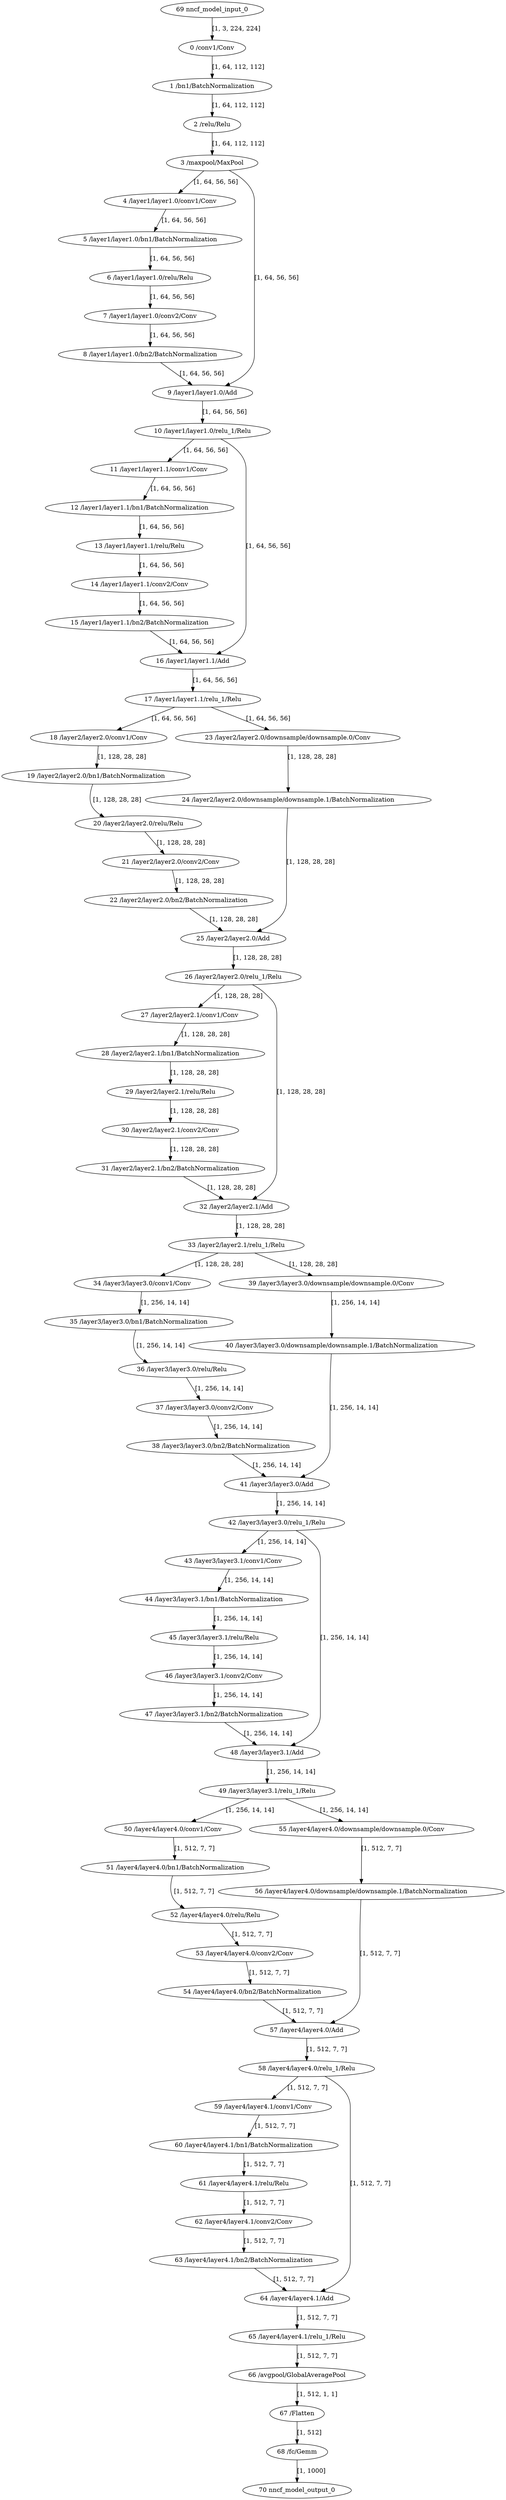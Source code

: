 strict digraph  {
"0 /conv1/Conv" [id=0, type=Conv];
"1 /bn1/BatchNormalization" [id=1, type=BatchNormalization];
"2 /relu/Relu" [id=2, type=Relu];
"3 /maxpool/MaxPool" [id=3, type=MaxPool];
"4 /layer1/layer1.0/conv1/Conv" [id=4, type=Conv];
"5 /layer1/layer1.0/bn1/BatchNormalization" [id=5, type=BatchNormalization];
"6 /layer1/layer1.0/relu/Relu" [id=6, type=Relu];
"7 /layer1/layer1.0/conv2/Conv" [id=7, type=Conv];
"8 /layer1/layer1.0/bn2/BatchNormalization" [id=8, type=BatchNormalization];
"9 /layer1/layer1.0/Add" [id=9, type=Add];
"10 /layer1/layer1.0/relu_1/Relu" [id=10, type=Relu];
"11 /layer1/layer1.1/conv1/Conv" [id=11, type=Conv];
"12 /layer1/layer1.1/bn1/BatchNormalization" [id=12, type=BatchNormalization];
"13 /layer1/layer1.1/relu/Relu" [id=13, type=Relu];
"14 /layer1/layer1.1/conv2/Conv" [id=14, type=Conv];
"15 /layer1/layer1.1/bn2/BatchNormalization" [id=15, type=BatchNormalization];
"16 /layer1/layer1.1/Add" [id=16, type=Add];
"17 /layer1/layer1.1/relu_1/Relu" [id=17, type=Relu];
"18 /layer2/layer2.0/conv1/Conv" [id=18, type=Conv];
"19 /layer2/layer2.0/bn1/BatchNormalization" [id=19, type=BatchNormalization];
"20 /layer2/layer2.0/relu/Relu" [id=20, type=Relu];
"21 /layer2/layer2.0/conv2/Conv" [id=21, type=Conv];
"22 /layer2/layer2.0/bn2/BatchNormalization" [id=22, type=BatchNormalization];
"23 /layer2/layer2.0/downsample/downsample.0/Conv" [id=23, type=Conv];
"24 /layer2/layer2.0/downsample/downsample.1/BatchNormalization" [id=24, type=BatchNormalization];
"25 /layer2/layer2.0/Add" [id=25, type=Add];
"26 /layer2/layer2.0/relu_1/Relu" [id=26, type=Relu];
"27 /layer2/layer2.1/conv1/Conv" [id=27, type=Conv];
"28 /layer2/layer2.1/bn1/BatchNormalization" [id=28, type=BatchNormalization];
"29 /layer2/layer2.1/relu/Relu" [id=29, type=Relu];
"30 /layer2/layer2.1/conv2/Conv" [id=30, type=Conv];
"31 /layer2/layer2.1/bn2/BatchNormalization" [id=31, type=BatchNormalization];
"32 /layer2/layer2.1/Add" [id=32, type=Add];
"33 /layer2/layer2.1/relu_1/Relu" [id=33, type=Relu];
"34 /layer3/layer3.0/conv1/Conv" [id=34, type=Conv];
"35 /layer3/layer3.0/bn1/BatchNormalization" [id=35, type=BatchNormalization];
"36 /layer3/layer3.0/relu/Relu" [id=36, type=Relu];
"37 /layer3/layer3.0/conv2/Conv" [id=37, type=Conv];
"38 /layer3/layer3.0/bn2/BatchNormalization" [id=38, type=BatchNormalization];
"39 /layer3/layer3.0/downsample/downsample.0/Conv" [id=39, type=Conv];
"40 /layer3/layer3.0/downsample/downsample.1/BatchNormalization" [id=40, type=BatchNormalization];
"41 /layer3/layer3.0/Add" [id=41, type=Add];
"42 /layer3/layer3.0/relu_1/Relu" [id=42, type=Relu];
"43 /layer3/layer3.1/conv1/Conv" [id=43, type=Conv];
"44 /layer3/layer3.1/bn1/BatchNormalization" [id=44, type=BatchNormalization];
"45 /layer3/layer3.1/relu/Relu" [id=45, type=Relu];
"46 /layer3/layer3.1/conv2/Conv" [id=46, type=Conv];
"47 /layer3/layer3.1/bn2/BatchNormalization" [id=47, type=BatchNormalization];
"48 /layer3/layer3.1/Add" [id=48, type=Add];
"49 /layer3/layer3.1/relu_1/Relu" [id=49, type=Relu];
"50 /layer4/layer4.0/conv1/Conv" [id=50, type=Conv];
"51 /layer4/layer4.0/bn1/BatchNormalization" [id=51, type=BatchNormalization];
"52 /layer4/layer4.0/relu/Relu" [id=52, type=Relu];
"53 /layer4/layer4.0/conv2/Conv" [id=53, type=Conv];
"54 /layer4/layer4.0/bn2/BatchNormalization" [id=54, type=BatchNormalization];
"55 /layer4/layer4.0/downsample/downsample.0/Conv" [id=55, type=Conv];
"56 /layer4/layer4.0/downsample/downsample.1/BatchNormalization" [id=56, type=BatchNormalization];
"57 /layer4/layer4.0/Add" [id=57, type=Add];
"58 /layer4/layer4.0/relu_1/Relu" [id=58, type=Relu];
"59 /layer4/layer4.1/conv1/Conv" [id=59, type=Conv];
"60 /layer4/layer4.1/bn1/BatchNormalization" [id=60, type=BatchNormalization];
"61 /layer4/layer4.1/relu/Relu" [id=61, type=Relu];
"62 /layer4/layer4.1/conv2/Conv" [id=62, type=Conv];
"63 /layer4/layer4.1/bn2/BatchNormalization" [id=63, type=BatchNormalization];
"64 /layer4/layer4.1/Add" [id=64, type=Add];
"65 /layer4/layer4.1/relu_1/Relu" [id=65, type=Relu];
"66 /avgpool/GlobalAveragePool" [id=66, type=GlobalAveragePool];
"67 /Flatten" [id=67, type=Flatten];
"68 /fc/Gemm" [id=68, type=Gemm];
"69 nncf_model_input_0" [id=69, type=nncf_model_input];
"70 nncf_model_output_0" [id=70, type=nncf_model_output];
"0 /conv1/Conv" -> "1 /bn1/BatchNormalization"  [label="[1, 64, 112, 112]", style=solid];
"1 /bn1/BatchNormalization" -> "2 /relu/Relu"  [label="[1, 64, 112, 112]", style=solid];
"2 /relu/Relu" -> "3 /maxpool/MaxPool"  [label="[1, 64, 112, 112]", style=solid];
"3 /maxpool/MaxPool" -> "4 /layer1/layer1.0/conv1/Conv"  [label="[1, 64, 56, 56]", style=solid];
"3 /maxpool/MaxPool" -> "9 /layer1/layer1.0/Add"  [label="[1, 64, 56, 56]", style=solid];
"4 /layer1/layer1.0/conv1/Conv" -> "5 /layer1/layer1.0/bn1/BatchNormalization"  [label="[1, 64, 56, 56]", style=solid];
"5 /layer1/layer1.0/bn1/BatchNormalization" -> "6 /layer1/layer1.0/relu/Relu"  [label="[1, 64, 56, 56]", style=solid];
"6 /layer1/layer1.0/relu/Relu" -> "7 /layer1/layer1.0/conv2/Conv"  [label="[1, 64, 56, 56]", style=solid];
"7 /layer1/layer1.0/conv2/Conv" -> "8 /layer1/layer1.0/bn2/BatchNormalization"  [label="[1, 64, 56, 56]", style=solid];
"8 /layer1/layer1.0/bn2/BatchNormalization" -> "9 /layer1/layer1.0/Add"  [label="[1, 64, 56, 56]", style=solid];
"9 /layer1/layer1.0/Add" -> "10 /layer1/layer1.0/relu_1/Relu"  [label="[1, 64, 56, 56]", style=solid];
"10 /layer1/layer1.0/relu_1/Relu" -> "11 /layer1/layer1.1/conv1/Conv"  [label="[1, 64, 56, 56]", style=solid];
"10 /layer1/layer1.0/relu_1/Relu" -> "16 /layer1/layer1.1/Add"  [label="[1, 64, 56, 56]", style=solid];
"11 /layer1/layer1.1/conv1/Conv" -> "12 /layer1/layer1.1/bn1/BatchNormalization"  [label="[1, 64, 56, 56]", style=solid];
"12 /layer1/layer1.1/bn1/BatchNormalization" -> "13 /layer1/layer1.1/relu/Relu"  [label="[1, 64, 56, 56]", style=solid];
"13 /layer1/layer1.1/relu/Relu" -> "14 /layer1/layer1.1/conv2/Conv"  [label="[1, 64, 56, 56]", style=solid];
"14 /layer1/layer1.1/conv2/Conv" -> "15 /layer1/layer1.1/bn2/BatchNormalization"  [label="[1, 64, 56, 56]", style=solid];
"15 /layer1/layer1.1/bn2/BatchNormalization" -> "16 /layer1/layer1.1/Add"  [label="[1, 64, 56, 56]", style=solid];
"16 /layer1/layer1.1/Add" -> "17 /layer1/layer1.1/relu_1/Relu"  [label="[1, 64, 56, 56]", style=solid];
"17 /layer1/layer1.1/relu_1/Relu" -> "18 /layer2/layer2.0/conv1/Conv"  [label="[1, 64, 56, 56]", style=solid];
"17 /layer1/layer1.1/relu_1/Relu" -> "23 /layer2/layer2.0/downsample/downsample.0/Conv"  [label="[1, 64, 56, 56]", style=solid];
"18 /layer2/layer2.0/conv1/Conv" -> "19 /layer2/layer2.0/bn1/BatchNormalization"  [label="[1, 128, 28, 28]", style=solid];
"19 /layer2/layer2.0/bn1/BatchNormalization" -> "20 /layer2/layer2.0/relu/Relu"  [label="[1, 128, 28, 28]", style=solid];
"20 /layer2/layer2.0/relu/Relu" -> "21 /layer2/layer2.0/conv2/Conv"  [label="[1, 128, 28, 28]", style=solid];
"21 /layer2/layer2.0/conv2/Conv" -> "22 /layer2/layer2.0/bn2/BatchNormalization"  [label="[1, 128, 28, 28]", style=solid];
"22 /layer2/layer2.0/bn2/BatchNormalization" -> "25 /layer2/layer2.0/Add"  [label="[1, 128, 28, 28]", style=solid];
"23 /layer2/layer2.0/downsample/downsample.0/Conv" -> "24 /layer2/layer2.0/downsample/downsample.1/BatchNormalization"  [label="[1, 128, 28, 28]", style=solid];
"24 /layer2/layer2.0/downsample/downsample.1/BatchNormalization" -> "25 /layer2/layer2.0/Add"  [label="[1, 128, 28, 28]", style=solid];
"25 /layer2/layer2.0/Add" -> "26 /layer2/layer2.0/relu_1/Relu"  [label="[1, 128, 28, 28]", style=solid];
"26 /layer2/layer2.0/relu_1/Relu" -> "27 /layer2/layer2.1/conv1/Conv"  [label="[1, 128, 28, 28]", style=solid];
"26 /layer2/layer2.0/relu_1/Relu" -> "32 /layer2/layer2.1/Add"  [label="[1, 128, 28, 28]", style=solid];
"27 /layer2/layer2.1/conv1/Conv" -> "28 /layer2/layer2.1/bn1/BatchNormalization"  [label="[1, 128, 28, 28]", style=solid];
"28 /layer2/layer2.1/bn1/BatchNormalization" -> "29 /layer2/layer2.1/relu/Relu"  [label="[1, 128, 28, 28]", style=solid];
"29 /layer2/layer2.1/relu/Relu" -> "30 /layer2/layer2.1/conv2/Conv"  [label="[1, 128, 28, 28]", style=solid];
"30 /layer2/layer2.1/conv2/Conv" -> "31 /layer2/layer2.1/bn2/BatchNormalization"  [label="[1, 128, 28, 28]", style=solid];
"31 /layer2/layer2.1/bn2/BatchNormalization" -> "32 /layer2/layer2.1/Add"  [label="[1, 128, 28, 28]", style=solid];
"32 /layer2/layer2.1/Add" -> "33 /layer2/layer2.1/relu_1/Relu"  [label="[1, 128, 28, 28]", style=solid];
"33 /layer2/layer2.1/relu_1/Relu" -> "34 /layer3/layer3.0/conv1/Conv"  [label="[1, 128, 28, 28]", style=solid];
"33 /layer2/layer2.1/relu_1/Relu" -> "39 /layer3/layer3.0/downsample/downsample.0/Conv"  [label="[1, 128, 28, 28]", style=solid];
"34 /layer3/layer3.0/conv1/Conv" -> "35 /layer3/layer3.0/bn1/BatchNormalization"  [label="[1, 256, 14, 14]", style=solid];
"35 /layer3/layer3.0/bn1/BatchNormalization" -> "36 /layer3/layer3.0/relu/Relu"  [label="[1, 256, 14, 14]", style=solid];
"36 /layer3/layer3.0/relu/Relu" -> "37 /layer3/layer3.0/conv2/Conv"  [label="[1, 256, 14, 14]", style=solid];
"37 /layer3/layer3.0/conv2/Conv" -> "38 /layer3/layer3.0/bn2/BatchNormalization"  [label="[1, 256, 14, 14]", style=solid];
"38 /layer3/layer3.0/bn2/BatchNormalization" -> "41 /layer3/layer3.0/Add"  [label="[1, 256, 14, 14]", style=solid];
"39 /layer3/layer3.0/downsample/downsample.0/Conv" -> "40 /layer3/layer3.0/downsample/downsample.1/BatchNormalization"  [label="[1, 256, 14, 14]", style=solid];
"40 /layer3/layer3.0/downsample/downsample.1/BatchNormalization" -> "41 /layer3/layer3.0/Add"  [label="[1, 256, 14, 14]", style=solid];
"41 /layer3/layer3.0/Add" -> "42 /layer3/layer3.0/relu_1/Relu"  [label="[1, 256, 14, 14]", style=solid];
"42 /layer3/layer3.0/relu_1/Relu" -> "43 /layer3/layer3.1/conv1/Conv"  [label="[1, 256, 14, 14]", style=solid];
"42 /layer3/layer3.0/relu_1/Relu" -> "48 /layer3/layer3.1/Add"  [label="[1, 256, 14, 14]", style=solid];
"43 /layer3/layer3.1/conv1/Conv" -> "44 /layer3/layer3.1/bn1/BatchNormalization"  [label="[1, 256, 14, 14]", style=solid];
"44 /layer3/layer3.1/bn1/BatchNormalization" -> "45 /layer3/layer3.1/relu/Relu"  [label="[1, 256, 14, 14]", style=solid];
"45 /layer3/layer3.1/relu/Relu" -> "46 /layer3/layer3.1/conv2/Conv"  [label="[1, 256, 14, 14]", style=solid];
"46 /layer3/layer3.1/conv2/Conv" -> "47 /layer3/layer3.1/bn2/BatchNormalization"  [label="[1, 256, 14, 14]", style=solid];
"47 /layer3/layer3.1/bn2/BatchNormalization" -> "48 /layer3/layer3.1/Add"  [label="[1, 256, 14, 14]", style=solid];
"48 /layer3/layer3.1/Add" -> "49 /layer3/layer3.1/relu_1/Relu"  [label="[1, 256, 14, 14]", style=solid];
"49 /layer3/layer3.1/relu_1/Relu" -> "50 /layer4/layer4.0/conv1/Conv"  [label="[1, 256, 14, 14]", style=solid];
"49 /layer3/layer3.1/relu_1/Relu" -> "55 /layer4/layer4.0/downsample/downsample.0/Conv"  [label="[1, 256, 14, 14]", style=solid];
"50 /layer4/layer4.0/conv1/Conv" -> "51 /layer4/layer4.0/bn1/BatchNormalization"  [label="[1, 512, 7, 7]", style=solid];
"51 /layer4/layer4.0/bn1/BatchNormalization" -> "52 /layer4/layer4.0/relu/Relu"  [label="[1, 512, 7, 7]", style=solid];
"52 /layer4/layer4.0/relu/Relu" -> "53 /layer4/layer4.0/conv2/Conv"  [label="[1, 512, 7, 7]", style=solid];
"53 /layer4/layer4.0/conv2/Conv" -> "54 /layer4/layer4.0/bn2/BatchNormalization"  [label="[1, 512, 7, 7]", style=solid];
"54 /layer4/layer4.0/bn2/BatchNormalization" -> "57 /layer4/layer4.0/Add"  [label="[1, 512, 7, 7]", style=solid];
"55 /layer4/layer4.0/downsample/downsample.0/Conv" -> "56 /layer4/layer4.0/downsample/downsample.1/BatchNormalization"  [label="[1, 512, 7, 7]", style=solid];
"56 /layer4/layer4.0/downsample/downsample.1/BatchNormalization" -> "57 /layer4/layer4.0/Add"  [label="[1, 512, 7, 7]", style=solid];
"57 /layer4/layer4.0/Add" -> "58 /layer4/layer4.0/relu_1/Relu"  [label="[1, 512, 7, 7]", style=solid];
"58 /layer4/layer4.0/relu_1/Relu" -> "59 /layer4/layer4.1/conv1/Conv"  [label="[1, 512, 7, 7]", style=solid];
"58 /layer4/layer4.0/relu_1/Relu" -> "64 /layer4/layer4.1/Add"  [label="[1, 512, 7, 7]", style=solid];
"59 /layer4/layer4.1/conv1/Conv" -> "60 /layer4/layer4.1/bn1/BatchNormalization"  [label="[1, 512, 7, 7]", style=solid];
"60 /layer4/layer4.1/bn1/BatchNormalization" -> "61 /layer4/layer4.1/relu/Relu"  [label="[1, 512, 7, 7]", style=solid];
"61 /layer4/layer4.1/relu/Relu" -> "62 /layer4/layer4.1/conv2/Conv"  [label="[1, 512, 7, 7]", style=solid];
"62 /layer4/layer4.1/conv2/Conv" -> "63 /layer4/layer4.1/bn2/BatchNormalization"  [label="[1, 512, 7, 7]", style=solid];
"63 /layer4/layer4.1/bn2/BatchNormalization" -> "64 /layer4/layer4.1/Add"  [label="[1, 512, 7, 7]", style=solid];
"64 /layer4/layer4.1/Add" -> "65 /layer4/layer4.1/relu_1/Relu"  [label="[1, 512, 7, 7]", style=solid];
"65 /layer4/layer4.1/relu_1/Relu" -> "66 /avgpool/GlobalAveragePool"  [label="[1, 512, 7, 7]", style=solid];
"66 /avgpool/GlobalAveragePool" -> "67 /Flatten"  [label="[1, 512, 1, 1]", style=solid];
"67 /Flatten" -> "68 /fc/Gemm"  [label="[1, 512]", style=solid];
"68 /fc/Gemm" -> "70 nncf_model_output_0"  [label="[1, 1000]", style=solid];
"69 nncf_model_input_0" -> "0 /conv1/Conv"  [label="[1, 3, 224, 224]", style=solid];
}
